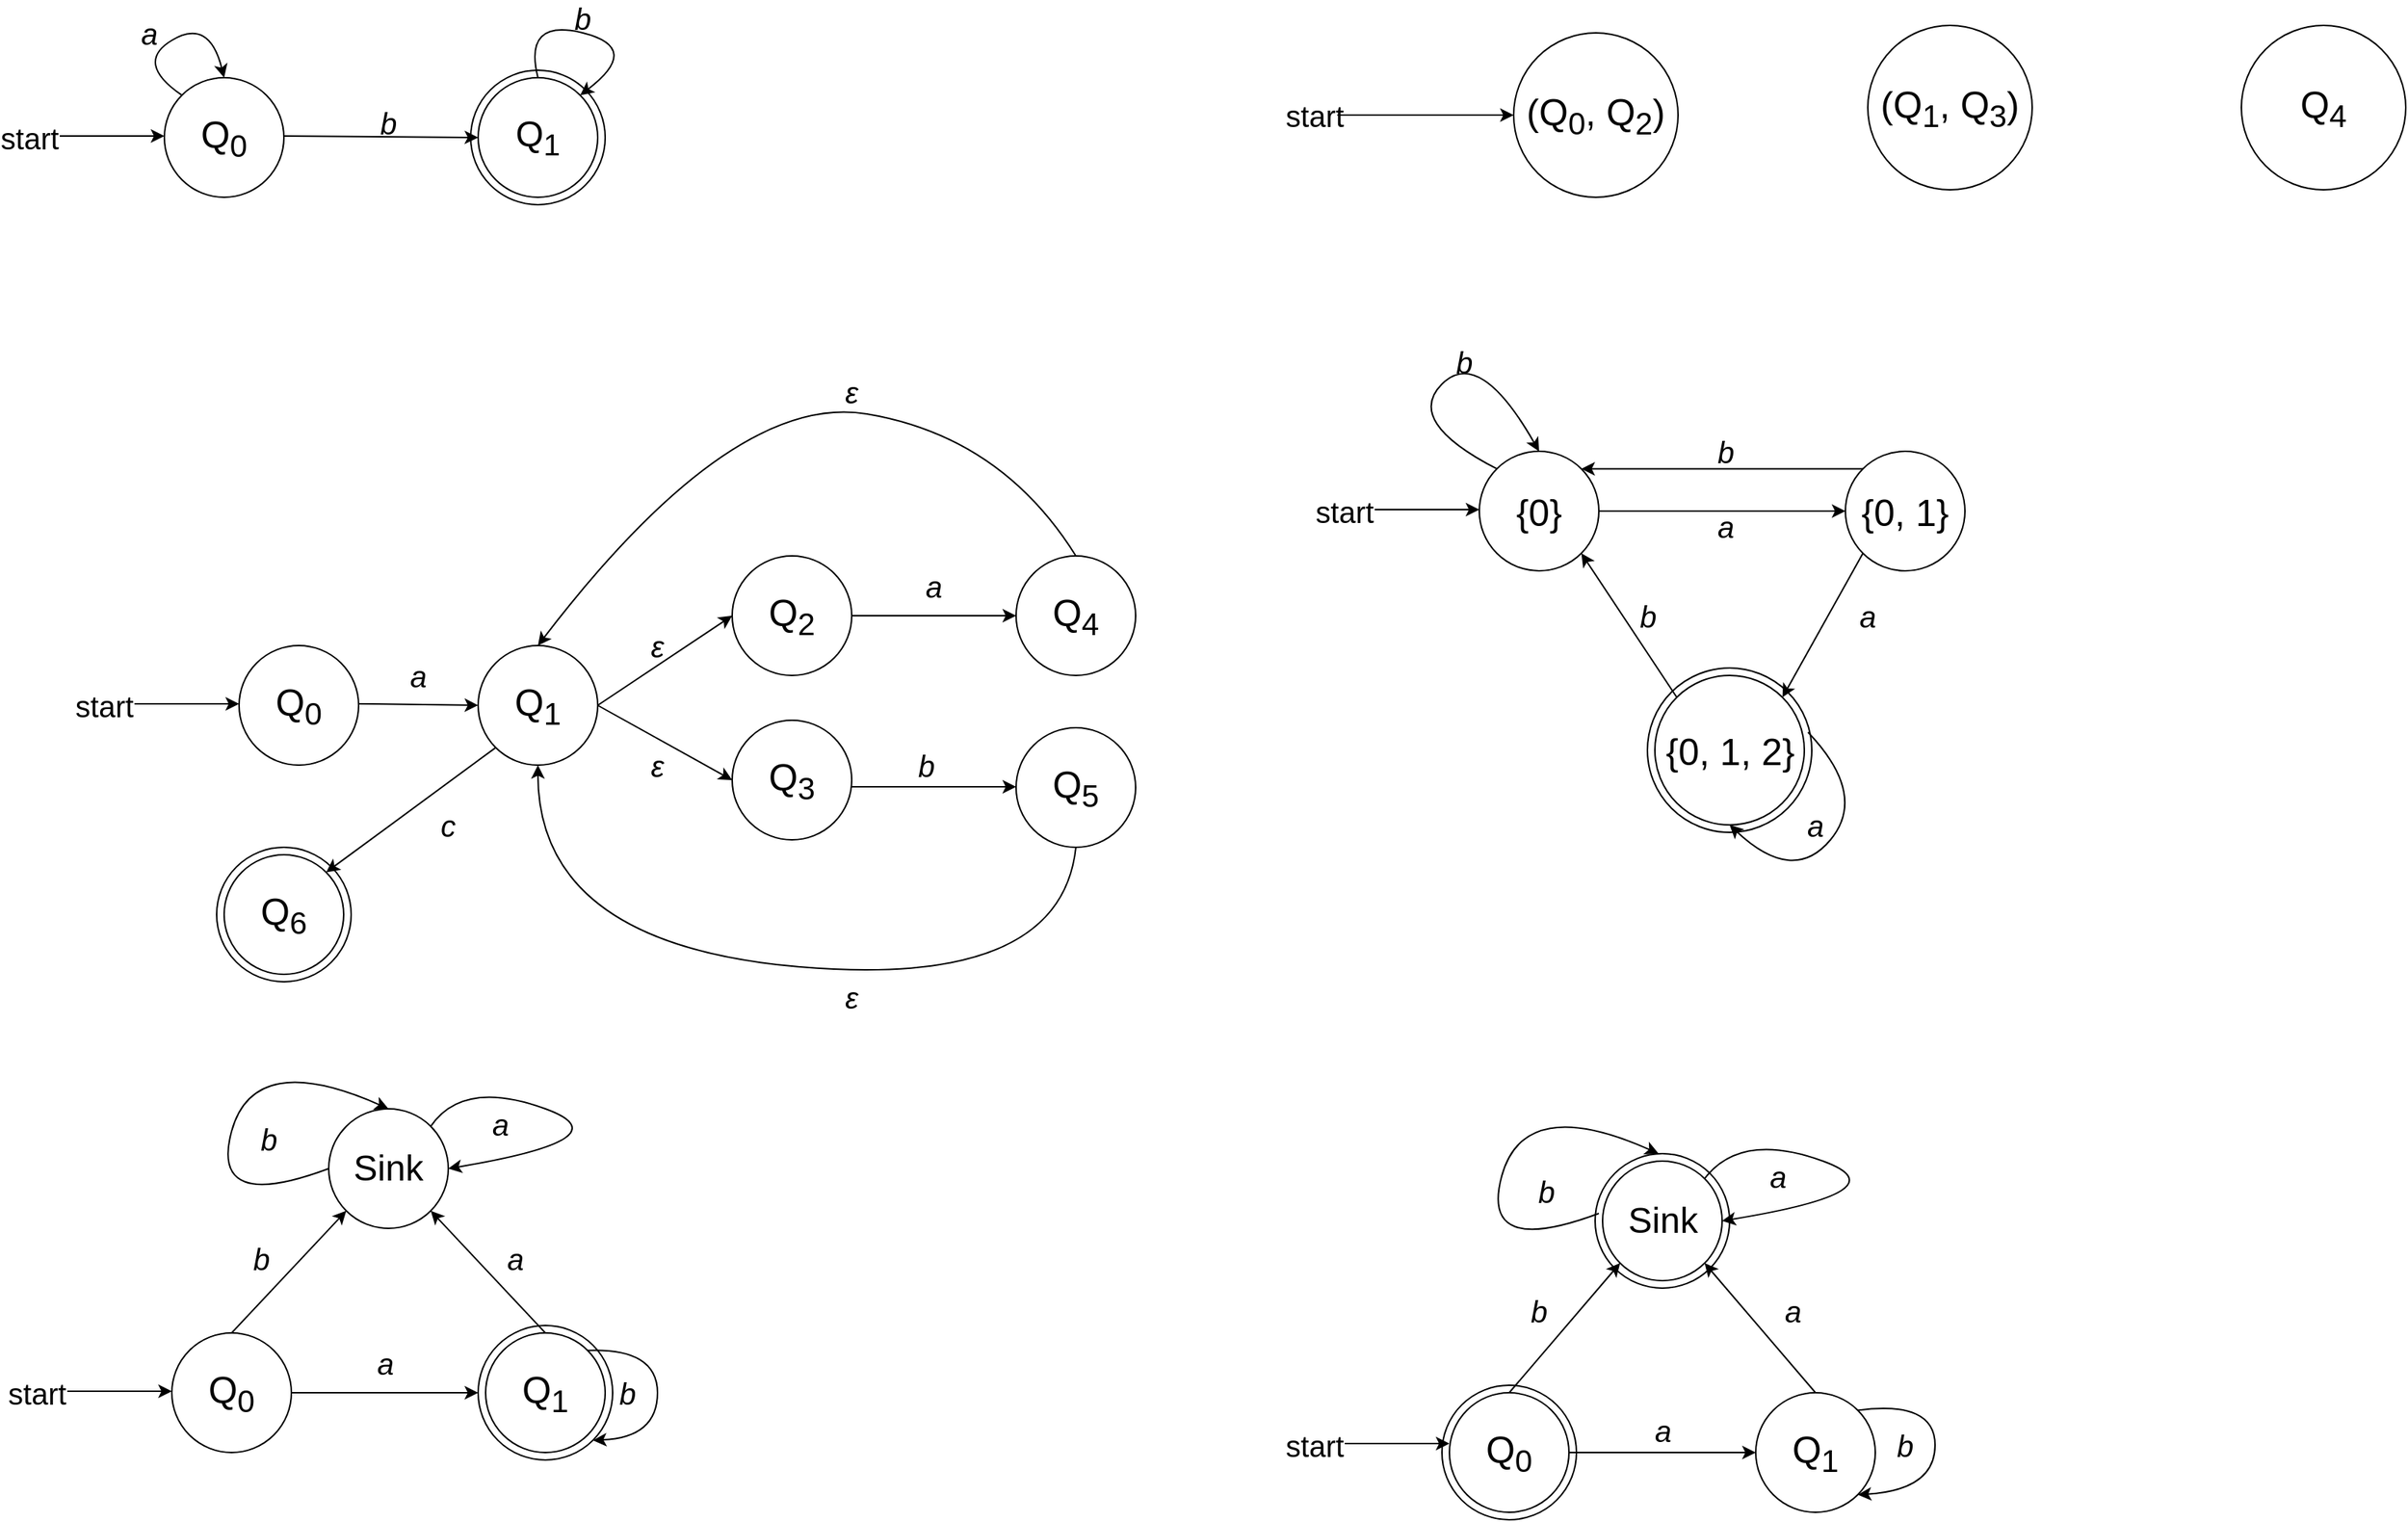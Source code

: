 <mxfile version="12.1.3" type="device" pages="1"><diagram id="94f-KKb4YNtxW0kiHldq" name="Page-1"><mxGraphModel dx="1408" dy="777" grid="1" gridSize="10" guides="1" tooltips="1" connect="1" arrows="1" fold="1" page="1" pageScale="1" pageWidth="827" pageHeight="1169" math="0" shadow="0"><root><mxCell id="0"/><mxCell id="1" parent="0"/><mxCell id="p3LY9FCqZasz2tOw-8Yx-94" value="" style="ellipse;whiteSpace=wrap;html=1;aspect=fixed;" vertex="1" parent="1"><mxGeometry x="1122.5" y="505" width="110" height="110" as="geometry"/></mxCell><mxCell id="p3LY9FCqZasz2tOw-8Yx-86" value="" style="ellipse;whiteSpace=wrap;html=1;aspect=fixed;" vertex="1" parent="1"><mxGeometry x="1087.5" y="830" width="90" height="90" as="geometry"/></mxCell><mxCell id="p3LY9FCqZasz2tOw-8Yx-52" value="" style="ellipse;whiteSpace=wrap;html=1;aspect=fixed;" vertex="1" parent="1"><mxGeometry x="340" y="945" width="90" height="90" as="geometry"/></mxCell><mxCell id="p3LY9FCqZasz2tOw-8Yx-32" value="" style="ellipse;whiteSpace=wrap;html=1;aspect=fixed;" vertex="1" parent="1"><mxGeometry x="165" y="625" width="90" height="90" as="geometry"/></mxCell><mxCell id="p3LY9FCqZasz2tOw-8Yx-3" value="" style="ellipse;whiteSpace=wrap;html=1;aspect=fixed;" vertex="1" parent="1"><mxGeometry x="335" y="105" width="90" height="90" as="geometry"/></mxCell><mxCell id="p3LY9FCqZasz2tOw-8Yx-1" value="&lt;font style=&quot;font-size: 25px&quot;&gt;Q&lt;sub&gt;0&lt;/sub&gt;&lt;/font&gt;" style="ellipse;whiteSpace=wrap;html=1;aspect=fixed;" vertex="1" parent="1"><mxGeometry x="130" y="110" width="80" height="80" as="geometry"/></mxCell><mxCell id="p3LY9FCqZasz2tOw-8Yx-2" value="&lt;font style=&quot;font-size: 24px&quot;&gt;Q&lt;sub&gt;1&lt;/sub&gt;&lt;/font&gt;" style="ellipse;whiteSpace=wrap;html=1;aspect=fixed;" vertex="1" parent="1"><mxGeometry x="340" y="110" width="80" height="80" as="geometry"/></mxCell><mxCell id="p3LY9FCqZasz2tOw-8Yx-4" value="" style="endArrow=classic;html=1;" edge="1" parent="1"><mxGeometry width="50" height="50" relative="1" as="geometry"><mxPoint x="60" y="149" as="sourcePoint"/><mxPoint x="130" y="149" as="targetPoint"/></mxGeometry></mxCell><mxCell id="p3LY9FCqZasz2tOw-8Yx-5" value="" style="endArrow=classic;html=1;entryX=0;entryY=0.5;entryDx=0;entryDy=0;" edge="1" parent="1" target="p3LY9FCqZasz2tOw-8Yx-2"><mxGeometry width="50" height="50" relative="1" as="geometry"><mxPoint x="210" y="149" as="sourcePoint"/><mxPoint x="280" y="149" as="targetPoint"/></mxGeometry></mxCell><mxCell id="p3LY9FCqZasz2tOw-8Yx-7" value="" style="curved=1;endArrow=classic;html=1;exitX=0;exitY=0;exitDx=0;exitDy=0;entryX=0.5;entryY=0;entryDx=0;entryDy=0;" edge="1" parent="1" source="p3LY9FCqZasz2tOw-8Yx-1" target="p3LY9FCqZasz2tOw-8Yx-1"><mxGeometry width="50" height="50" relative="1" as="geometry"><mxPoint x="120" y="70" as="sourcePoint"/><mxPoint x="150" y="60" as="targetPoint"/><Array as="points"><mxPoint x="110" y="100"/><mxPoint x="160" y="70"/></Array></mxGeometry></mxCell><mxCell id="p3LY9FCqZasz2tOw-8Yx-8" value="" style="curved=1;endArrow=classic;html=1;entryX=1;entryY=0;entryDx=0;entryDy=0;exitX=0.5;exitY=0;exitDx=0;exitDy=0;" edge="1" parent="1" source="p3LY9FCqZasz2tOw-8Yx-2" target="p3LY9FCqZasz2tOw-8Yx-2"><mxGeometry width="50" height="50" relative="1" as="geometry"><mxPoint x="390" y="80" as="sourcePoint"/><mxPoint x="440" y="30" as="targetPoint"/><Array as="points"><mxPoint x="370" y="70"/><mxPoint x="450" y="90"/></Array></mxGeometry></mxCell><mxCell id="p3LY9FCqZasz2tOw-8Yx-9" value="&lt;font style=&quot;font-size: 20px&quot;&gt;start&lt;/font&gt;" style="text;html=1;strokeColor=none;fillColor=none;align=center;verticalAlign=middle;whiteSpace=wrap;rounded=0;" vertex="1" parent="1"><mxGeometry x="20" y="140" width="40" height="20" as="geometry"/></mxCell><mxCell id="p3LY9FCqZasz2tOw-8Yx-10" value="&lt;i&gt;&lt;font style=&quot;font-size: 20px&quot;&gt;a&lt;/font&gt;&lt;/i&gt;" style="text;html=1;strokeColor=none;fillColor=none;align=center;verticalAlign=middle;whiteSpace=wrap;rounded=0;" vertex="1" parent="1"><mxGeometry x="100" y="70" width="40" height="20" as="geometry"/></mxCell><mxCell id="p3LY9FCqZasz2tOw-8Yx-11" value="&lt;i&gt;&lt;font style=&quot;font-size: 20px&quot;&gt;b&lt;/font&gt;&lt;/i&gt;" style="text;html=1;strokeColor=none;fillColor=none;align=center;verticalAlign=middle;whiteSpace=wrap;rounded=0;" vertex="1" parent="1"><mxGeometry x="260" y="130" width="40" height="20" as="geometry"/></mxCell><mxCell id="p3LY9FCqZasz2tOw-8Yx-12" value="&lt;i&gt;&lt;font style=&quot;font-size: 20px&quot;&gt;b&lt;/font&gt;&lt;/i&gt;" style="text;html=1;strokeColor=none;fillColor=none;align=center;verticalAlign=middle;whiteSpace=wrap;rounded=0;" vertex="1" parent="1"><mxGeometry x="390" y="60" width="40" height="20" as="geometry"/></mxCell><mxCell id="p3LY9FCqZasz2tOw-8Yx-17" value="&lt;font style=&quot;font-size: 25px&quot;&gt;Q&lt;sub&gt;0&lt;/sub&gt;&lt;/font&gt;" style="ellipse;whiteSpace=wrap;html=1;aspect=fixed;" vertex="1" parent="1"><mxGeometry x="180" y="490" width="80" height="80" as="geometry"/></mxCell><mxCell id="p3LY9FCqZasz2tOw-8Yx-18" value="" style="endArrow=classic;html=1;" edge="1" parent="1"><mxGeometry width="50" height="50" relative="1" as="geometry"><mxPoint x="110" y="529" as="sourcePoint"/><mxPoint x="180" y="529" as="targetPoint"/></mxGeometry></mxCell><mxCell id="p3LY9FCqZasz2tOw-8Yx-20" value="&lt;font style=&quot;font-size: 20px&quot;&gt;start&lt;/font&gt;" style="text;html=1;strokeColor=none;fillColor=none;align=center;verticalAlign=middle;whiteSpace=wrap;rounded=0;" vertex="1" parent="1"><mxGeometry x="70" y="520" width="40" height="20" as="geometry"/></mxCell><mxCell id="p3LY9FCqZasz2tOw-8Yx-22" value="" style="endArrow=classic;html=1;" edge="1" parent="1"><mxGeometry width="50" height="50" relative="1" as="geometry"><mxPoint x="260" y="529" as="sourcePoint"/><mxPoint x="340" y="530" as="targetPoint"/></mxGeometry></mxCell><mxCell id="p3LY9FCqZasz2tOw-8Yx-23" value="&lt;font style=&quot;font-size: 25px&quot;&gt;Q&lt;sub&gt;1&lt;/sub&gt;&lt;/font&gt;" style="ellipse;whiteSpace=wrap;html=1;aspect=fixed;" vertex="1" parent="1"><mxGeometry x="340" y="490" width="80" height="80" as="geometry"/></mxCell><mxCell id="p3LY9FCqZasz2tOw-8Yx-24" value="&lt;font style=&quot;font-size: 25px&quot;&gt;Q&lt;sub&gt;2&lt;/sub&gt;&lt;/font&gt;" style="ellipse;whiteSpace=wrap;html=1;aspect=fixed;" vertex="1" parent="1"><mxGeometry x="510" y="430" width="80" height="80" as="geometry"/></mxCell><mxCell id="p3LY9FCqZasz2tOw-8Yx-25" value="&lt;font style=&quot;font-size: 25px&quot;&gt;Q&lt;sub&gt;3&lt;/sub&gt;&lt;/font&gt;" style="ellipse;whiteSpace=wrap;html=1;aspect=fixed;" vertex="1" parent="1"><mxGeometry x="510" y="540" width="80" height="80" as="geometry"/></mxCell><mxCell id="p3LY9FCqZasz2tOw-8Yx-26" value="" style="endArrow=classic;html=1;exitX=1;exitY=0.5;exitDx=0;exitDy=0;entryX=0;entryY=0.5;entryDx=0;entryDy=0;" edge="1" parent="1" source="p3LY9FCqZasz2tOw-8Yx-23" target="p3LY9FCqZasz2tOw-8Yx-24"><mxGeometry width="50" height="50" relative="1" as="geometry"><mxPoint x="440" y="490" as="sourcePoint"/><mxPoint x="490" y="440" as="targetPoint"/></mxGeometry></mxCell><mxCell id="p3LY9FCqZasz2tOw-8Yx-27" value="" style="endArrow=classic;html=1;exitX=1;exitY=0.5;exitDx=0;exitDy=0;entryX=0;entryY=0.5;entryDx=0;entryDy=0;" edge="1" parent="1" source="p3LY9FCqZasz2tOw-8Yx-23" target="p3LY9FCqZasz2tOw-8Yx-25"><mxGeometry width="50" height="50" relative="1" as="geometry"><mxPoint x="430" y="540" as="sourcePoint"/><mxPoint x="520" y="480" as="targetPoint"/></mxGeometry></mxCell><mxCell id="p3LY9FCqZasz2tOw-8Yx-28" value="" style="curved=1;endArrow=classic;html=1;entryX=0.5;entryY=0;entryDx=0;entryDy=0;exitX=0.5;exitY=0;exitDx=0;exitDy=0;" edge="1" parent="1" source="p3LY9FCqZasz2tOw-8Yx-34" target="p3LY9FCqZasz2tOw-8Yx-23"><mxGeometry width="50" height="50" relative="1" as="geometry"><mxPoint x="740" y="430" as="sourcePoint"/><mxPoint x="660" y="390" as="targetPoint"/><Array as="points"><mxPoint x="690" y="350"/><mxPoint x="510" y="320"/></Array></mxGeometry></mxCell><mxCell id="p3LY9FCqZasz2tOw-8Yx-29" value="" style="curved=1;endArrow=classic;html=1;entryX=0.5;entryY=1;entryDx=0;entryDy=0;exitX=0.5;exitY=1;exitDx=0;exitDy=0;" edge="1" parent="1" source="p3LY9FCqZasz2tOw-8Yx-35" target="p3LY9FCqZasz2tOw-8Yx-23"><mxGeometry width="50" height="50" relative="1" as="geometry"><mxPoint x="740" y="640" as="sourcePoint"/><mxPoint x="700" y="560" as="targetPoint"/><Array as="points"><mxPoint x="730" y="720"/><mxPoint x="380" y="690"/></Array></mxGeometry></mxCell><mxCell id="p3LY9FCqZasz2tOw-8Yx-31" value="&lt;font style=&quot;font-size: 25px&quot;&gt;Q&lt;sub&gt;6&lt;/sub&gt;&lt;/font&gt;" style="ellipse;whiteSpace=wrap;html=1;aspect=fixed;" vertex="1" parent="1"><mxGeometry x="170" y="630" width="80" height="80" as="geometry"/></mxCell><mxCell id="p3LY9FCqZasz2tOw-8Yx-33" value="" style="endArrow=classic;html=1;exitX=0;exitY=1;exitDx=0;exitDy=0;entryX=1;entryY=0;entryDx=0;entryDy=0;" edge="1" parent="1" source="p3LY9FCqZasz2tOw-8Yx-23" target="p3LY9FCqZasz2tOw-8Yx-31"><mxGeometry width="50" height="50" relative="1" as="geometry"><mxPoint x="310" y="620" as="sourcePoint"/><mxPoint x="360" y="570" as="targetPoint"/></mxGeometry></mxCell><mxCell id="p3LY9FCqZasz2tOw-8Yx-34" value="&lt;font style=&quot;font-size: 25px&quot;&gt;Q&lt;sub&gt;4&lt;/sub&gt;&lt;/font&gt;" style="ellipse;whiteSpace=wrap;html=1;aspect=fixed;" vertex="1" parent="1"><mxGeometry x="700" y="430" width="80" height="80" as="geometry"/></mxCell><mxCell id="p3LY9FCqZasz2tOw-8Yx-35" value="&lt;font style=&quot;font-size: 25px&quot;&gt;Q&lt;sub&gt;5&lt;/sub&gt;&lt;/font&gt;" style="ellipse;whiteSpace=wrap;html=1;aspect=fixed;" vertex="1" parent="1"><mxGeometry x="700" y="545" width="80" height="80" as="geometry"/></mxCell><mxCell id="p3LY9FCqZasz2tOw-8Yx-36" value="" style="endArrow=classic;html=1;entryX=0;entryY=0.5;entryDx=0;entryDy=0;" edge="1" parent="1" target="p3LY9FCqZasz2tOw-8Yx-34"><mxGeometry width="50" height="50" relative="1" as="geometry"><mxPoint x="590" y="470" as="sourcePoint"/><mxPoint x="670" y="471" as="targetPoint"/></mxGeometry></mxCell><mxCell id="p3LY9FCqZasz2tOw-8Yx-38" value="" style="endArrow=classic;html=1;entryX=0;entryY=0.5;entryDx=0;entryDy=0;" edge="1" parent="1"><mxGeometry width="50" height="50" relative="1" as="geometry"><mxPoint x="590" y="584.5" as="sourcePoint"/><mxPoint x="700" y="584.5" as="targetPoint"/></mxGeometry></mxCell><mxCell id="p3LY9FCqZasz2tOw-8Yx-39" value="&lt;i&gt;&lt;font style=&quot;font-size: 20px&quot;&gt;a&lt;/font&gt;&lt;/i&gt;" style="text;html=1;strokeColor=none;fillColor=none;align=center;verticalAlign=middle;whiteSpace=wrap;rounded=0;" vertex="1" parent="1"><mxGeometry x="280" y="500" width="40" height="20" as="geometry"/></mxCell><mxCell id="p3LY9FCqZasz2tOw-8Yx-40" value="&lt;i&gt;&lt;font style=&quot;font-size: 20px&quot;&gt;c&lt;/font&gt;&lt;/i&gt;" style="text;html=1;strokeColor=none;fillColor=none;align=center;verticalAlign=middle;whiteSpace=wrap;rounded=0;" vertex="1" parent="1"><mxGeometry x="300" y="600" width="40" height="20" as="geometry"/></mxCell><mxCell id="p3LY9FCqZasz2tOw-8Yx-41" value="&lt;i&gt;&lt;font style=&quot;font-size: 20px&quot;&gt;a&lt;/font&gt;&lt;/i&gt;" style="text;html=1;strokeColor=none;fillColor=none;align=center;verticalAlign=middle;whiteSpace=wrap;rounded=0;" vertex="1" parent="1"><mxGeometry x="625" y="440" width="40" height="20" as="geometry"/></mxCell><mxCell id="p3LY9FCqZasz2tOw-8Yx-43" value="&lt;i&gt;&lt;font style=&quot;font-size: 20px&quot;&gt;b&lt;/font&gt;&lt;/i&gt;" style="text;html=1;strokeColor=none;fillColor=none;align=center;verticalAlign=middle;whiteSpace=wrap;rounded=0;" vertex="1" parent="1"><mxGeometry x="620" y="560" width="40" height="20" as="geometry"/></mxCell><mxCell id="p3LY9FCqZasz2tOw-8Yx-44" value="&lt;i&gt;&lt;font style=&quot;font-size: 20px&quot;&gt;ε&lt;/font&gt;&lt;/i&gt;" style="text;html=1;strokeColor=none;fillColor=none;align=center;verticalAlign=middle;whiteSpace=wrap;rounded=0;" vertex="1" parent="1"><mxGeometry x="440" y="480" width="40" height="20" as="geometry"/></mxCell><mxCell id="p3LY9FCqZasz2tOw-8Yx-45" value="&lt;i&gt;&lt;font style=&quot;font-size: 20px&quot;&gt;ε&lt;/font&gt;&lt;/i&gt;" style="text;html=1;strokeColor=none;fillColor=none;align=center;verticalAlign=middle;whiteSpace=wrap;rounded=0;" vertex="1" parent="1"><mxGeometry x="440" y="560" width="40" height="20" as="geometry"/></mxCell><mxCell id="p3LY9FCqZasz2tOw-8Yx-46" value="&lt;i&gt;&lt;font style=&quot;font-size: 20px&quot;&gt;ε&lt;/font&gt;&lt;/i&gt;" style="text;html=1;strokeColor=none;fillColor=none;align=center;verticalAlign=middle;whiteSpace=wrap;rounded=0;" vertex="1" parent="1"><mxGeometry x="570" y="715" width="40" height="20" as="geometry"/></mxCell><mxCell id="p3LY9FCqZasz2tOw-8Yx-47" value="&lt;i&gt;&lt;font style=&quot;font-size: 20px&quot;&gt;ε&lt;/font&gt;&lt;/i&gt;" style="text;html=1;strokeColor=none;fillColor=none;align=center;verticalAlign=middle;whiteSpace=wrap;rounded=0;" vertex="1" parent="1"><mxGeometry x="570" y="310" width="40" height="20" as="geometry"/></mxCell><mxCell id="p3LY9FCqZasz2tOw-8Yx-48" value="&lt;font style=&quot;font-size: 25px&quot;&gt;Q&lt;sub&gt;0&lt;/sub&gt;&lt;/font&gt;" style="ellipse;whiteSpace=wrap;html=1;aspect=fixed;" vertex="1" parent="1"><mxGeometry x="135" y="950" width="80" height="80" as="geometry"/></mxCell><mxCell id="p3LY9FCqZasz2tOw-8Yx-49" value="" style="endArrow=classic;html=1;" edge="1" parent="1"><mxGeometry width="50" height="50" relative="1" as="geometry"><mxPoint x="65" y="989" as="sourcePoint"/><mxPoint x="135" y="989" as="targetPoint"/></mxGeometry></mxCell><mxCell id="p3LY9FCqZasz2tOw-8Yx-50" value="&lt;font style=&quot;font-size: 20px&quot;&gt;start&lt;/font&gt;" style="text;html=1;strokeColor=none;fillColor=none;align=center;verticalAlign=middle;whiteSpace=wrap;rounded=0;" vertex="1" parent="1"><mxGeometry x="25" y="980" width="40" height="20" as="geometry"/></mxCell><mxCell id="p3LY9FCqZasz2tOw-8Yx-51" value="&lt;font style=&quot;font-size: 25px&quot;&gt;Q&lt;sub&gt;1&lt;/sub&gt;&lt;/font&gt;" style="ellipse;whiteSpace=wrap;html=1;aspect=fixed;" vertex="1" parent="1"><mxGeometry x="345" y="950" width="80" height="80" as="geometry"/></mxCell><mxCell id="p3LY9FCqZasz2tOw-8Yx-53" value="" style="endArrow=classic;html=1;exitX=1;exitY=0.5;exitDx=0;exitDy=0;entryX=0;entryY=0.5;entryDx=0;entryDy=0;" edge="1" parent="1" source="p3LY9FCqZasz2tOw-8Yx-48" target="p3LY9FCqZasz2tOw-8Yx-52"><mxGeometry width="50" height="50" relative="1" as="geometry"><mxPoint x="210" y="920" as="sourcePoint"/><mxPoint x="260" y="870" as="targetPoint"/></mxGeometry></mxCell><mxCell id="p3LY9FCqZasz2tOw-8Yx-54" value="" style="curved=1;endArrow=classic;html=1;exitX=1;exitY=0;exitDx=0;exitDy=0;entryX=1;entryY=1;entryDx=0;entryDy=0;" edge="1" parent="1" source="p3LY9FCqZasz2tOw-8Yx-51" target="p3LY9FCqZasz2tOw-8Yx-52"><mxGeometry width="50" height="50" relative="1" as="geometry"><mxPoint x="460" y="960" as="sourcePoint"/><mxPoint x="510" y="910" as="targetPoint"/><Array as="points"><mxPoint x="460" y="960"/><mxPoint x="460" y="1020"/></Array></mxGeometry></mxCell><mxCell id="p3LY9FCqZasz2tOw-8Yx-55" value="&lt;font style=&quot;font-size: 24px&quot;&gt;Sink&lt;/font&gt;" style="ellipse;whiteSpace=wrap;html=1;aspect=fixed;" vertex="1" parent="1"><mxGeometry x="240" y="800" width="80" height="80" as="geometry"/></mxCell><mxCell id="p3LY9FCqZasz2tOw-8Yx-56" value="" style="endArrow=classic;html=1;exitX=0.5;exitY=0;exitDx=0;exitDy=0;entryX=0;entryY=1;entryDx=0;entryDy=0;" edge="1" parent="1" source="p3LY9FCqZasz2tOw-8Yx-48" target="p3LY9FCqZasz2tOw-8Yx-55"><mxGeometry width="50" height="50" relative="1" as="geometry"><mxPoint x="100" y="950" as="sourcePoint"/><mxPoint x="150" y="900" as="targetPoint"/></mxGeometry></mxCell><mxCell id="p3LY9FCqZasz2tOw-8Yx-57" value="" style="endArrow=classic;html=1;exitX=0.5;exitY=0;exitDx=0;exitDy=0;entryX=1;entryY=1;entryDx=0;entryDy=0;" edge="1" parent="1" source="p3LY9FCqZasz2tOw-8Yx-51" target="p3LY9FCqZasz2tOw-8Yx-55"><mxGeometry width="50" height="50" relative="1" as="geometry"><mxPoint x="400" y="920" as="sourcePoint"/><mxPoint x="450" y="870" as="targetPoint"/></mxGeometry></mxCell><mxCell id="p3LY9FCqZasz2tOw-8Yx-58" value="" style="curved=1;endArrow=classic;html=1;exitX=0;exitY=0.5;exitDx=0;exitDy=0;entryX=0.5;entryY=0;entryDx=0;entryDy=0;" edge="1" parent="1" source="p3LY9FCqZasz2tOw-8Yx-55" target="p3LY9FCqZasz2tOw-8Yx-55"><mxGeometry width="50" height="50" relative="1" as="geometry"><mxPoint x="70" y="840" as="sourcePoint"/><mxPoint x="120" y="790" as="targetPoint"/><Array as="points"><mxPoint x="160" y="870"/><mxPoint x="190" y="760"/></Array></mxGeometry></mxCell><mxCell id="p3LY9FCqZasz2tOw-8Yx-59" value="" style="curved=1;endArrow=classic;html=1;exitX=1;exitY=0;exitDx=0;exitDy=0;entryX=1;entryY=0.5;entryDx=0;entryDy=0;" edge="1" parent="1" source="p3LY9FCqZasz2tOw-8Yx-55" target="p3LY9FCqZasz2tOw-8Yx-55"><mxGeometry width="50" height="50" relative="1" as="geometry"><mxPoint x="370" y="850" as="sourcePoint"/><mxPoint x="420" y="800" as="targetPoint"/><Array as="points"><mxPoint x="330" y="780"/><mxPoint x="440" y="820"/></Array></mxGeometry></mxCell><mxCell id="p3LY9FCqZasz2tOw-8Yx-60" value="&lt;i&gt;&lt;font style=&quot;font-size: 20px&quot;&gt;a&lt;/font&gt;&lt;/i&gt;" style="text;html=1;strokeColor=none;fillColor=none;align=center;verticalAlign=middle;whiteSpace=wrap;rounded=0;" vertex="1" parent="1"><mxGeometry x="257.5" y="960" width="40" height="20" as="geometry"/></mxCell><mxCell id="p3LY9FCqZasz2tOw-8Yx-61" value="&lt;i&gt;&lt;font style=&quot;font-size: 20px&quot;&gt;a&lt;/font&gt;&lt;/i&gt;" style="text;html=1;strokeColor=none;fillColor=none;align=center;verticalAlign=middle;whiteSpace=wrap;rounded=0;" vertex="1" parent="1"><mxGeometry x="345" y="890" width="40" height="20" as="geometry"/></mxCell><mxCell id="p3LY9FCqZasz2tOw-8Yx-62" value="&lt;i&gt;&lt;font style=&quot;font-size: 20px&quot;&gt;a&lt;/font&gt;&lt;/i&gt;" style="text;html=1;strokeColor=none;fillColor=none;align=center;verticalAlign=middle;whiteSpace=wrap;rounded=0;" vertex="1" parent="1"><mxGeometry x="335" y="800" width="40" height="20" as="geometry"/></mxCell><mxCell id="p3LY9FCqZasz2tOw-8Yx-63" value="&lt;i&gt;&lt;font style=&quot;font-size: 20px&quot;&gt;b&lt;/font&gt;&lt;/i&gt;" style="text;html=1;strokeColor=none;fillColor=none;align=center;verticalAlign=middle;whiteSpace=wrap;rounded=0;" vertex="1" parent="1"><mxGeometry x="180" y="810" width="40" height="20" as="geometry"/></mxCell><mxCell id="p3LY9FCqZasz2tOw-8Yx-64" value="&lt;i&gt;&lt;font style=&quot;font-size: 20px&quot;&gt;b&lt;/font&gt;&lt;/i&gt;" style="text;html=1;strokeColor=none;fillColor=none;align=center;verticalAlign=middle;whiteSpace=wrap;rounded=0;" vertex="1" parent="1"><mxGeometry x="175" y="890" width="40" height="20" as="geometry"/></mxCell><mxCell id="p3LY9FCqZasz2tOw-8Yx-68" value="&lt;i&gt;&lt;font style=&quot;font-size: 20px&quot;&gt;b&lt;/font&gt;&lt;/i&gt;" style="text;html=1;strokeColor=none;fillColor=none;align=center;verticalAlign=middle;whiteSpace=wrap;rounded=0;" vertex="1" parent="1"><mxGeometry x="420" y="980" width="40" height="20" as="geometry"/></mxCell><mxCell id="p3LY9FCqZasz2tOw-8Yx-69" value="" style="ellipse;whiteSpace=wrap;html=1;aspect=fixed;" vertex="1" parent="1"><mxGeometry x="985" y="985" width="90" height="90" as="geometry"/></mxCell><mxCell id="p3LY9FCqZasz2tOw-8Yx-70" value="&lt;font style=&quot;font-size: 25px&quot;&gt;Q&lt;sub&gt;0&lt;/sub&gt;&lt;/font&gt;" style="ellipse;whiteSpace=wrap;html=1;aspect=fixed;" vertex="1" parent="1"><mxGeometry x="990" y="990" width="80" height="80" as="geometry"/></mxCell><mxCell id="p3LY9FCqZasz2tOw-8Yx-71" value="" style="endArrow=classic;html=1;" edge="1" parent="1"><mxGeometry width="50" height="50" relative="1" as="geometry"><mxPoint x="920" y="1024" as="sourcePoint"/><mxPoint x="990" y="1024" as="targetPoint"/></mxGeometry></mxCell><mxCell id="p3LY9FCqZasz2tOw-8Yx-72" value="&lt;font style=&quot;font-size: 20px&quot;&gt;start&lt;/font&gt;" style="text;html=1;strokeColor=none;fillColor=none;align=center;verticalAlign=middle;whiteSpace=wrap;rounded=0;" vertex="1" parent="1"><mxGeometry x="880" y="1015" width="40" height="20" as="geometry"/></mxCell><mxCell id="p3LY9FCqZasz2tOw-8Yx-73" value="&lt;font style=&quot;font-size: 25px&quot;&gt;Q&lt;sub&gt;1&lt;/sub&gt;&lt;/font&gt;" style="ellipse;whiteSpace=wrap;html=1;aspect=fixed;" vertex="1" parent="1"><mxGeometry x="1195" y="990" width="80" height="80" as="geometry"/></mxCell><mxCell id="p3LY9FCqZasz2tOw-8Yx-74" value="" style="endArrow=classic;html=1;exitX=1;exitY=0.5;exitDx=0;exitDy=0;entryX=0;entryY=0.5;entryDx=0;entryDy=0;" edge="1" parent="1" source="p3LY9FCqZasz2tOw-8Yx-70" target="p3LY9FCqZasz2tOw-8Yx-73"><mxGeometry width="50" height="50" relative="1" as="geometry"><mxPoint x="1065" y="955" as="sourcePoint"/><mxPoint x="1115" y="905" as="targetPoint"/></mxGeometry></mxCell><mxCell id="p3LY9FCqZasz2tOw-8Yx-75" value="" style="curved=1;endArrow=classic;html=1;exitX=1;exitY=0;exitDx=0;exitDy=0;entryX=1;entryY=1;entryDx=0;entryDy=0;" edge="1" parent="1" source="p3LY9FCqZasz2tOw-8Yx-73" target="p3LY9FCqZasz2tOw-8Yx-73"><mxGeometry width="50" height="50" relative="1" as="geometry"><mxPoint x="1315" y="995" as="sourcePoint"/><mxPoint x="1365" y="945" as="targetPoint"/><Array as="points"><mxPoint x="1315" y="995"/><mxPoint x="1315" y="1055"/></Array></mxGeometry></mxCell><mxCell id="p3LY9FCqZasz2tOw-8Yx-76" value="&lt;font style=&quot;font-size: 24px&quot;&gt;Sink&lt;/font&gt;" style="ellipse;whiteSpace=wrap;html=1;aspect=fixed;" vertex="1" parent="1"><mxGeometry x="1092.5" y="835" width="80" height="80" as="geometry"/></mxCell><mxCell id="p3LY9FCqZasz2tOw-8Yx-77" value="" style="endArrow=classic;html=1;exitX=0.5;exitY=0;exitDx=0;exitDy=0;entryX=0;entryY=1;entryDx=0;entryDy=0;" edge="1" parent="1" source="p3LY9FCqZasz2tOw-8Yx-70" target="p3LY9FCqZasz2tOw-8Yx-76"><mxGeometry width="50" height="50" relative="1" as="geometry"><mxPoint x="955" y="985" as="sourcePoint"/><mxPoint x="1005" y="935" as="targetPoint"/></mxGeometry></mxCell><mxCell id="p3LY9FCqZasz2tOw-8Yx-78" value="" style="endArrow=classic;html=1;exitX=0.5;exitY=0;exitDx=0;exitDy=0;entryX=1;entryY=1;entryDx=0;entryDy=0;" edge="1" parent="1" source="p3LY9FCqZasz2tOw-8Yx-73" target="p3LY9FCqZasz2tOw-8Yx-76"><mxGeometry width="50" height="50" relative="1" as="geometry"><mxPoint x="1255" y="955" as="sourcePoint"/><mxPoint x="1305" y="905" as="targetPoint"/></mxGeometry></mxCell><mxCell id="p3LY9FCqZasz2tOw-8Yx-79" value="" style="curved=1;endArrow=classic;html=1;exitX=1;exitY=0;exitDx=0;exitDy=0;entryX=1;entryY=0.5;entryDx=0;entryDy=0;" edge="1" parent="1" source="p3LY9FCqZasz2tOw-8Yx-76" target="p3LY9FCqZasz2tOw-8Yx-76"><mxGeometry width="50" height="50" relative="1" as="geometry"><mxPoint x="1225" y="885" as="sourcePoint"/><mxPoint x="1275" y="835" as="targetPoint"/><Array as="points"><mxPoint x="1185" y="815"/><mxPoint x="1295" y="855"/></Array></mxGeometry></mxCell><mxCell id="p3LY9FCqZasz2tOw-8Yx-80" value="&lt;i&gt;&lt;font style=&quot;font-size: 20px&quot;&gt;a&lt;/font&gt;&lt;/i&gt;" style="text;html=1;strokeColor=none;fillColor=none;align=center;verticalAlign=middle;whiteSpace=wrap;rounded=0;" vertex="1" parent="1"><mxGeometry x="1112.5" y="1005" width="40" height="20" as="geometry"/></mxCell><mxCell id="p3LY9FCqZasz2tOw-8Yx-81" value="&lt;i&gt;&lt;font style=&quot;font-size: 20px&quot;&gt;a&lt;/font&gt;&lt;/i&gt;" style="text;html=1;strokeColor=none;fillColor=none;align=center;verticalAlign=middle;whiteSpace=wrap;rounded=0;" vertex="1" parent="1"><mxGeometry x="1200" y="925" width="40" height="20" as="geometry"/></mxCell><mxCell id="p3LY9FCqZasz2tOw-8Yx-82" value="&lt;i&gt;&lt;font style=&quot;font-size: 20px&quot;&gt;a&lt;/font&gt;&lt;/i&gt;" style="text;html=1;strokeColor=none;fillColor=none;align=center;verticalAlign=middle;whiteSpace=wrap;rounded=0;" vertex="1" parent="1"><mxGeometry x="1190" y="835" width="40" height="20" as="geometry"/></mxCell><mxCell id="p3LY9FCqZasz2tOw-8Yx-83" value="&lt;i&gt;&lt;font style=&quot;font-size: 20px&quot;&gt;b&lt;/font&gt;&lt;/i&gt;" style="text;html=1;strokeColor=none;fillColor=none;align=center;verticalAlign=middle;whiteSpace=wrap;rounded=0;" vertex="1" parent="1"><mxGeometry x="1035" y="845" width="40" height="20" as="geometry"/></mxCell><mxCell id="p3LY9FCqZasz2tOw-8Yx-84" value="&lt;i&gt;&lt;font style=&quot;font-size: 20px&quot;&gt;b&lt;/font&gt;&lt;/i&gt;" style="text;html=1;strokeColor=none;fillColor=none;align=center;verticalAlign=middle;whiteSpace=wrap;rounded=0;" vertex="1" parent="1"><mxGeometry x="1030" y="925" width="40" height="20" as="geometry"/></mxCell><mxCell id="p3LY9FCqZasz2tOw-8Yx-85" value="&lt;i&gt;&lt;font style=&quot;font-size: 20px&quot;&gt;b&lt;/font&gt;&lt;/i&gt;" style="text;html=1;strokeColor=none;fillColor=none;align=center;verticalAlign=middle;whiteSpace=wrap;rounded=0;" vertex="1" parent="1"><mxGeometry x="1275" y="1015" width="40" height="20" as="geometry"/></mxCell><mxCell id="p3LY9FCqZasz2tOw-8Yx-87" value="" style="curved=1;endArrow=classic;html=1;exitX=0;exitY=0.5;exitDx=0;exitDy=0;entryX=0.5;entryY=0;entryDx=0;entryDy=0;" edge="1" parent="1"><mxGeometry width="50" height="50" relative="1" as="geometry"><mxPoint x="1090" y="870" as="sourcePoint"/><mxPoint x="1130" y="830" as="targetPoint"/><Array as="points"><mxPoint x="1010" y="900"/><mxPoint x="1040" y="790"/></Array></mxGeometry></mxCell><mxCell id="p3LY9FCqZasz2tOw-8Yx-88" value="&lt;font style=&quot;font-size: 25px&quot;&gt;{0}&lt;/font&gt;" style="ellipse;whiteSpace=wrap;html=1;aspect=fixed;" vertex="1" parent="1"><mxGeometry x="1010" y="360" width="80" height="80" as="geometry"/></mxCell><mxCell id="p3LY9FCqZasz2tOw-8Yx-89" value="" style="endArrow=classic;html=1;" edge="1" parent="1"><mxGeometry width="50" height="50" relative="1" as="geometry"><mxPoint x="940" y="399" as="sourcePoint"/><mxPoint x="1010" y="399" as="targetPoint"/></mxGeometry></mxCell><mxCell id="p3LY9FCqZasz2tOw-8Yx-90" value="&lt;font style=&quot;font-size: 20px&quot;&gt;start&lt;/font&gt;" style="text;html=1;strokeColor=none;fillColor=none;align=center;verticalAlign=middle;whiteSpace=wrap;rounded=0;" vertex="1" parent="1"><mxGeometry x="900" y="390" width="40" height="20" as="geometry"/></mxCell><mxCell id="p3LY9FCqZasz2tOw-8Yx-91" value="&lt;i&gt;&lt;font style=&quot;font-size: 20px&quot;&gt;b&lt;/font&gt;&lt;/i&gt;" style="text;html=1;strokeColor=none;fillColor=none;align=center;verticalAlign=middle;whiteSpace=wrap;rounded=0;" vertex="1" parent="1"><mxGeometry x="980" y="290" width="40" height="20" as="geometry"/></mxCell><mxCell id="p3LY9FCqZasz2tOw-8Yx-92" value="&lt;font style=&quot;font-size: 25px&quot;&gt;{0, 1}&lt;/font&gt;" style="ellipse;whiteSpace=wrap;html=1;aspect=fixed;" vertex="1" parent="1"><mxGeometry x="1255" y="360" width="80" height="80" as="geometry"/></mxCell><mxCell id="p3LY9FCqZasz2tOw-8Yx-93" value="&lt;font style=&quot;font-size: 25px&quot;&gt;{0, 1, 2}&lt;/font&gt;" style="ellipse;whiteSpace=wrap;html=1;aspect=fixed;" vertex="1" parent="1"><mxGeometry x="1127.5" y="510" width="100" height="100" as="geometry"/></mxCell><mxCell id="p3LY9FCqZasz2tOw-8Yx-95" value="" style="endArrow=classic;html=1;exitX=1;exitY=0.5;exitDx=0;exitDy=0;entryX=0;entryY=0.5;entryDx=0;entryDy=0;" edge="1" parent="1" source="p3LY9FCqZasz2tOw-8Yx-88" target="p3LY9FCqZasz2tOw-8Yx-92"><mxGeometry width="50" height="50" relative="1" as="geometry"><mxPoint x="1130" y="370" as="sourcePoint"/><mxPoint x="1180" y="320" as="targetPoint"/></mxGeometry></mxCell><mxCell id="p3LY9FCqZasz2tOw-8Yx-97" value="" style="endArrow=classic;html=1;exitX=0;exitY=0;exitDx=0;exitDy=0;entryX=1;entryY=1;entryDx=0;entryDy=0;" edge="1" parent="1" source="p3LY9FCqZasz2tOw-8Yx-93" target="p3LY9FCqZasz2tOw-8Yx-88"><mxGeometry width="50" height="50" relative="1" as="geometry"><mxPoint x="1030" y="540" as="sourcePoint"/><mxPoint x="1080" y="490" as="targetPoint"/></mxGeometry></mxCell><mxCell id="p3LY9FCqZasz2tOw-8Yx-98" value="" style="endArrow=classic;html=1;exitX=0;exitY=1;exitDx=0;exitDy=0;entryX=1;entryY=0;entryDx=0;entryDy=0;" edge="1" parent="1" source="p3LY9FCqZasz2tOw-8Yx-92" target="p3LY9FCqZasz2tOw-8Yx-93"><mxGeometry width="50" height="50" relative="1" as="geometry"><mxPoint x="1340" y="510" as="sourcePoint"/><mxPoint x="1390" y="460" as="targetPoint"/></mxGeometry></mxCell><mxCell id="p3LY9FCqZasz2tOw-8Yx-99" value="" style="endArrow=classic;html=1;exitX=0;exitY=0;exitDx=0;exitDy=0;entryX=1;entryY=0;entryDx=0;entryDy=0;" edge="1" parent="1" source="p3LY9FCqZasz2tOw-8Yx-92" target="p3LY9FCqZasz2tOw-8Yx-88"><mxGeometry width="50" height="50" relative="1" as="geometry"><mxPoint x="1350" y="530" as="sourcePoint"/><mxPoint x="1400" y="480" as="targetPoint"/></mxGeometry></mxCell><mxCell id="p3LY9FCqZasz2tOw-8Yx-100" value="" style="curved=1;endArrow=classic;html=1;exitX=0;exitY=0;exitDx=0;exitDy=0;entryX=0.5;entryY=0;entryDx=0;entryDy=0;" edge="1" parent="1" source="p3LY9FCqZasz2tOw-8Yx-88" target="p3LY9FCqZasz2tOw-8Yx-88"><mxGeometry width="50" height="50" relative="1" as="geometry"><mxPoint x="950" y="330" as="sourcePoint"/><mxPoint x="1000" y="280" as="targetPoint"/><Array as="points"><mxPoint x="960" y="340"/><mxPoint x="1010" y="290"/></Array></mxGeometry></mxCell><mxCell id="p3LY9FCqZasz2tOw-8Yx-101" value="" style="curved=1;endArrow=classic;html=1;exitX=0.977;exitY=0.391;exitDx=0;exitDy=0;exitPerimeter=0;entryX=0.5;entryY=1;entryDx=0;entryDy=0;" edge="1" parent="1" source="p3LY9FCqZasz2tOw-8Yx-94" target="p3LY9FCqZasz2tOw-8Yx-93"><mxGeometry width="50" height="50" relative="1" as="geometry"><mxPoint x="1230" y="560" as="sourcePoint"/><mxPoint x="1270" y="660" as="targetPoint"/><Array as="points"><mxPoint x="1270" y="590"/><mxPoint x="1220" y="650"/></Array></mxGeometry></mxCell><mxCell id="p3LY9FCqZasz2tOw-8Yx-102" value="&lt;i&gt;&lt;font style=&quot;font-size: 20px&quot;&gt;b&lt;/font&gt;&lt;/i&gt;" style="text;html=1;strokeColor=none;fillColor=none;align=center;verticalAlign=middle;whiteSpace=wrap;rounded=0;" vertex="1" parent="1"><mxGeometry x="1155" y="350" width="40" height="20" as="geometry"/></mxCell><mxCell id="p3LY9FCqZasz2tOw-8Yx-104" value="&lt;i&gt;&lt;font style=&quot;font-size: 20px&quot;&gt;b&lt;/font&gt;&lt;/i&gt;" style="text;html=1;strokeColor=none;fillColor=none;align=center;verticalAlign=middle;whiteSpace=wrap;rounded=0;" vertex="1" parent="1"><mxGeometry x="1102.5" y="460" width="40" height="20" as="geometry"/></mxCell><mxCell id="p3LY9FCqZasz2tOw-8Yx-105" value="&lt;i&gt;&lt;font style=&quot;font-size: 20px&quot;&gt;a&lt;/font&gt;&lt;/i&gt;" style="text;html=1;strokeColor=none;fillColor=none;align=center;verticalAlign=middle;whiteSpace=wrap;rounded=0;" vertex="1" parent="1"><mxGeometry x="1155" y="400" width="40" height="20" as="geometry"/></mxCell><mxCell id="p3LY9FCqZasz2tOw-8Yx-109" value="&lt;i&gt;&lt;font style=&quot;font-size: 20px&quot;&gt;a&lt;/font&gt;&lt;/i&gt;" style="text;html=1;strokeColor=none;fillColor=none;align=center;verticalAlign=middle;whiteSpace=wrap;rounded=0;" vertex="1" parent="1"><mxGeometry x="1250" y="460" width="40" height="20" as="geometry"/></mxCell><mxCell id="p3LY9FCqZasz2tOw-8Yx-111" value="&lt;i&gt;&lt;font style=&quot;font-size: 20px&quot;&gt;a&lt;/font&gt;&lt;/i&gt;" style="text;html=1;strokeColor=none;fillColor=none;align=center;verticalAlign=middle;whiteSpace=wrap;rounded=0;" vertex="1" parent="1"><mxGeometry x="1215" y="600" width="40" height="20" as="geometry"/></mxCell><mxCell id="p3LY9FCqZasz2tOw-8Yx-114" value="&lt;font style=&quot;font-size: 25px&quot;&gt;(Q&lt;sub&gt;0&lt;/sub&gt;, Q&lt;sub&gt;2&lt;/sub&gt;)&lt;br&gt;&lt;/font&gt;" style="ellipse;whiteSpace=wrap;html=1;aspect=fixed;" vertex="1" parent="1"><mxGeometry x="1033" y="80" width="110" height="110" as="geometry"/></mxCell><mxCell id="p3LY9FCqZasz2tOw-8Yx-115" value="" style="endArrow=classic;html=1;entryX=0;entryY=0.5;entryDx=0;entryDy=0;" edge="1" parent="1" target="p3LY9FCqZasz2tOw-8Yx-114"><mxGeometry width="50" height="50" relative="1" as="geometry"><mxPoint x="915" y="135" as="sourcePoint"/><mxPoint x="985" y="144.5" as="targetPoint"/></mxGeometry></mxCell><mxCell id="p3LY9FCqZasz2tOw-8Yx-116" value="&lt;font style=&quot;font-size: 20px&quot;&gt;start&lt;/font&gt;" style="text;html=1;strokeColor=none;fillColor=none;align=center;verticalAlign=middle;whiteSpace=wrap;rounded=0;" vertex="1" parent="1"><mxGeometry x="880" y="125" width="40" height="20" as="geometry"/></mxCell><mxCell id="p3LY9FCqZasz2tOw-8Yx-117" value="&lt;font style=&quot;font-size: 25px&quot;&gt;(Q&lt;sub&gt;1&lt;/sub&gt;, Q&lt;sub&gt;3&lt;/sub&gt;)&lt;br&gt;&lt;/font&gt;" style="ellipse;whiteSpace=wrap;html=1;aspect=fixed;" vertex="1" parent="1"><mxGeometry x="1270" y="75" width="110" height="110" as="geometry"/></mxCell><mxCell id="p3LY9FCqZasz2tOw-8Yx-118" value="&lt;font style=&quot;font-size: 25px&quot;&gt;Q&lt;sub&gt;4&lt;/sub&gt;&lt;br&gt;&lt;/font&gt;" style="ellipse;whiteSpace=wrap;html=1;aspect=fixed;" vertex="1" parent="1"><mxGeometry x="1520" y="75" width="110" height="110" as="geometry"/></mxCell></root></mxGraphModel></diagram></mxfile>